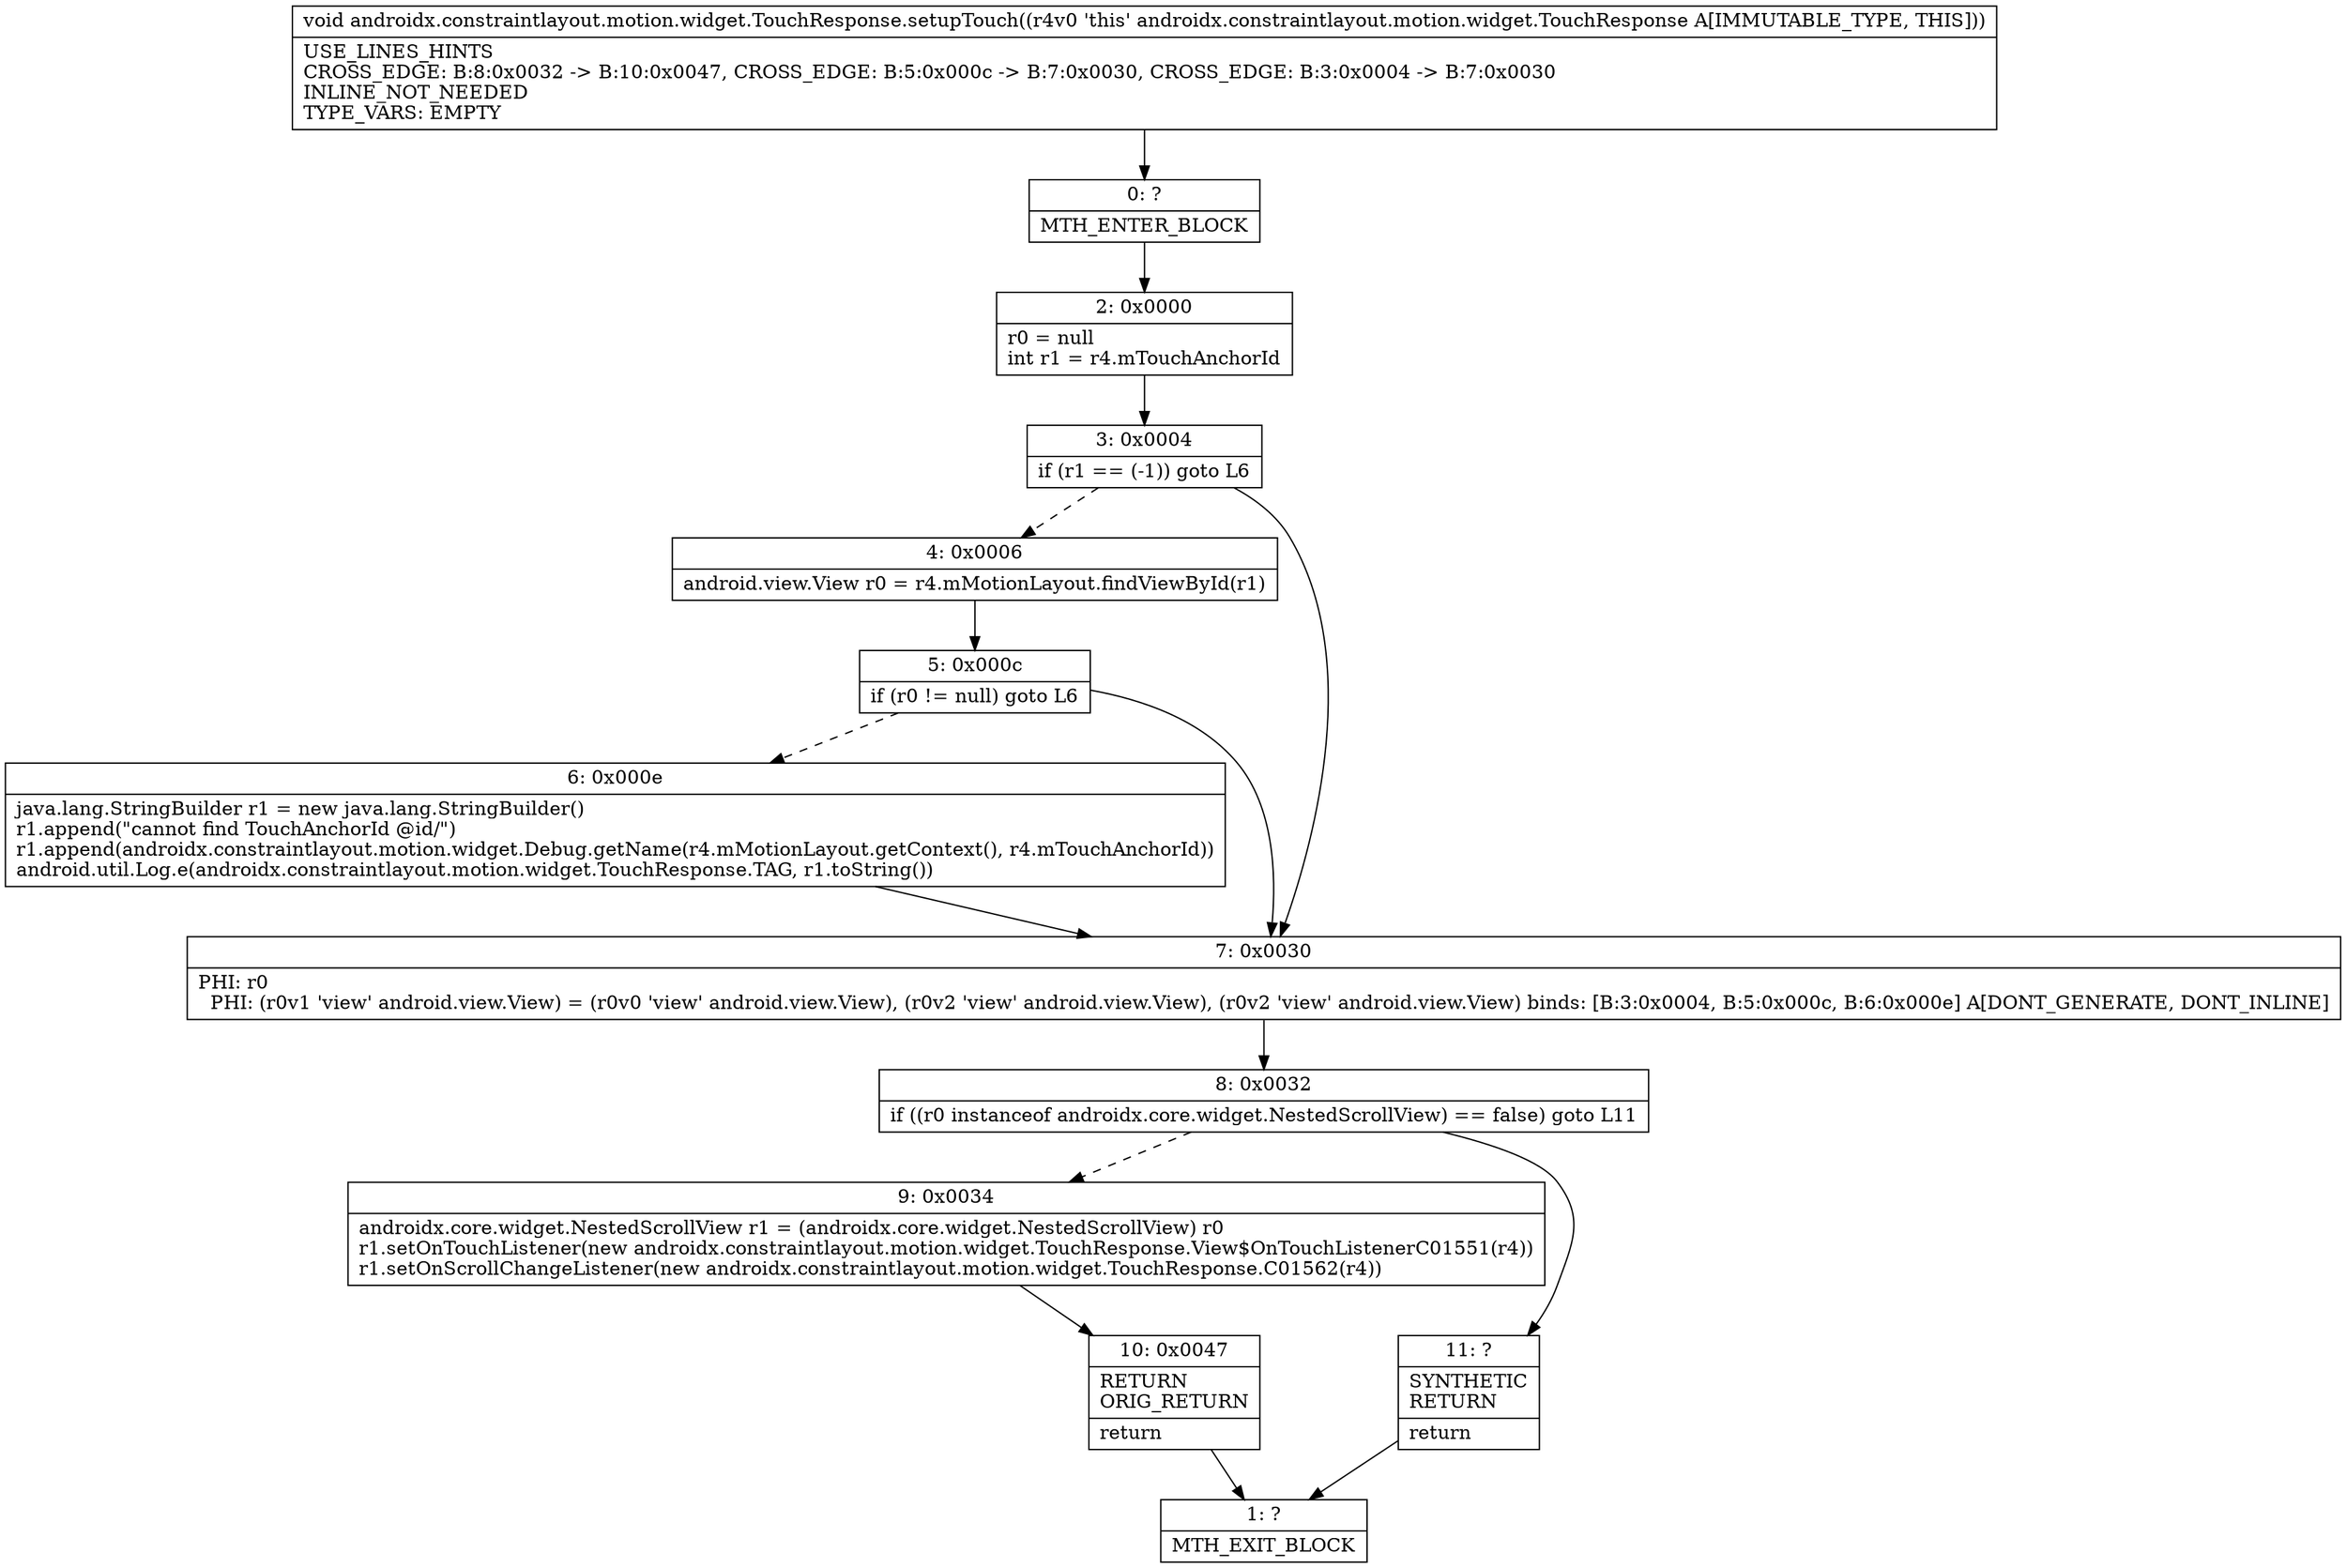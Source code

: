 digraph "CFG forandroidx.constraintlayout.motion.widget.TouchResponse.setupTouch()V" {
Node_0 [shape=record,label="{0\:\ ?|MTH_ENTER_BLOCK\l}"];
Node_2 [shape=record,label="{2\:\ 0x0000|r0 = null\lint r1 = r4.mTouchAnchorId\l}"];
Node_3 [shape=record,label="{3\:\ 0x0004|if (r1 == (\-1)) goto L6\l}"];
Node_4 [shape=record,label="{4\:\ 0x0006|android.view.View r0 = r4.mMotionLayout.findViewById(r1)\l}"];
Node_5 [shape=record,label="{5\:\ 0x000c|if (r0 != null) goto L6\l}"];
Node_6 [shape=record,label="{6\:\ 0x000e|java.lang.StringBuilder r1 = new java.lang.StringBuilder()\lr1.append(\"cannot find TouchAnchorId @id\/\")\lr1.append(androidx.constraintlayout.motion.widget.Debug.getName(r4.mMotionLayout.getContext(), r4.mTouchAnchorId))\landroid.util.Log.e(androidx.constraintlayout.motion.widget.TouchResponse.TAG, r1.toString())\l}"];
Node_7 [shape=record,label="{7\:\ 0x0030|PHI: r0 \l  PHI: (r0v1 'view' android.view.View) = (r0v0 'view' android.view.View), (r0v2 'view' android.view.View), (r0v2 'view' android.view.View) binds: [B:3:0x0004, B:5:0x000c, B:6:0x000e] A[DONT_GENERATE, DONT_INLINE]\l}"];
Node_8 [shape=record,label="{8\:\ 0x0032|if ((r0 instanceof androidx.core.widget.NestedScrollView) == false) goto L11\l}"];
Node_9 [shape=record,label="{9\:\ 0x0034|androidx.core.widget.NestedScrollView r1 = (androidx.core.widget.NestedScrollView) r0\lr1.setOnTouchListener(new androidx.constraintlayout.motion.widget.TouchResponse.View$OnTouchListenerC01551(r4))\lr1.setOnScrollChangeListener(new androidx.constraintlayout.motion.widget.TouchResponse.C01562(r4))\l}"];
Node_10 [shape=record,label="{10\:\ 0x0047|RETURN\lORIG_RETURN\l|return\l}"];
Node_1 [shape=record,label="{1\:\ ?|MTH_EXIT_BLOCK\l}"];
Node_11 [shape=record,label="{11\:\ ?|SYNTHETIC\lRETURN\l|return\l}"];
MethodNode[shape=record,label="{void androidx.constraintlayout.motion.widget.TouchResponse.setupTouch((r4v0 'this' androidx.constraintlayout.motion.widget.TouchResponse A[IMMUTABLE_TYPE, THIS]))  | USE_LINES_HINTS\lCROSS_EDGE: B:8:0x0032 \-\> B:10:0x0047, CROSS_EDGE: B:5:0x000c \-\> B:7:0x0030, CROSS_EDGE: B:3:0x0004 \-\> B:7:0x0030\lINLINE_NOT_NEEDED\lTYPE_VARS: EMPTY\l}"];
MethodNode -> Node_0;Node_0 -> Node_2;
Node_2 -> Node_3;
Node_3 -> Node_4[style=dashed];
Node_3 -> Node_7;
Node_4 -> Node_5;
Node_5 -> Node_6[style=dashed];
Node_5 -> Node_7;
Node_6 -> Node_7;
Node_7 -> Node_8;
Node_8 -> Node_9[style=dashed];
Node_8 -> Node_11;
Node_9 -> Node_10;
Node_10 -> Node_1;
Node_11 -> Node_1;
}


